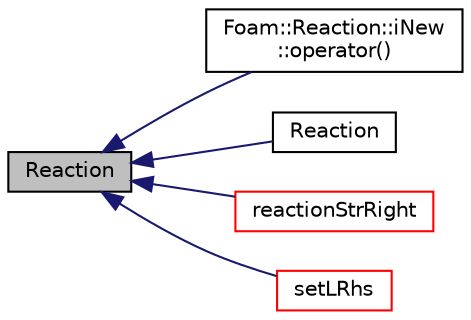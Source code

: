 digraph "Reaction"
{
  bgcolor="transparent";
  edge [fontname="Helvetica",fontsize="10",labelfontname="Helvetica",labelfontsize="10"];
  node [fontname="Helvetica",fontsize="10",shape=record];
  rankdir="LR";
  Node1 [label="Reaction",height=0.2,width=0.4,color="black", fillcolor="grey75", style="filled", fontcolor="black"];
  Node1 -> Node2 [dir="back",color="midnightblue",fontsize="10",style="solid",fontname="Helvetica"];
  Node2 [label="Foam::Reaction::iNew\l::operator()",height=0.2,width=0.4,color="black",URL="$a01082.html#a3af938c3ae8946d2f6718f8e0f9a0453"];
  Node1 -> Node3 [dir="back",color="midnightblue",fontsize="10",style="solid",fontname="Helvetica"];
  Node3 [label="Reaction",height=0.2,width=0.4,color="black",URL="$a02141.html#ae8c4c9841c036a9140d53aae8d7a7816",tooltip="Construct from Istream. "];
  Node1 -> Node4 [dir="back",color="midnightblue",fontsize="10",style="solid",fontname="Helvetica"];
  Node4 [label="reactionStrRight",height=0.2,width=0.4,color="red",URL="$a02141.html#acaf045a3f7e1ca348694dac6127eaf38",tooltip="Return string representation of the right of the reaction. "];
  Node1 -> Node5 [dir="back",color="midnightblue",fontsize="10",style="solid",fontname="Helvetica"];
  Node5 [label="setLRhs",height=0.2,width=0.4,color="red",URL="$a02141.html#a5ff69c41b3345ee1f99e8bf85967b433",tooltip="Construct the left- and right-hand-side reaction coefficients. "];
}

